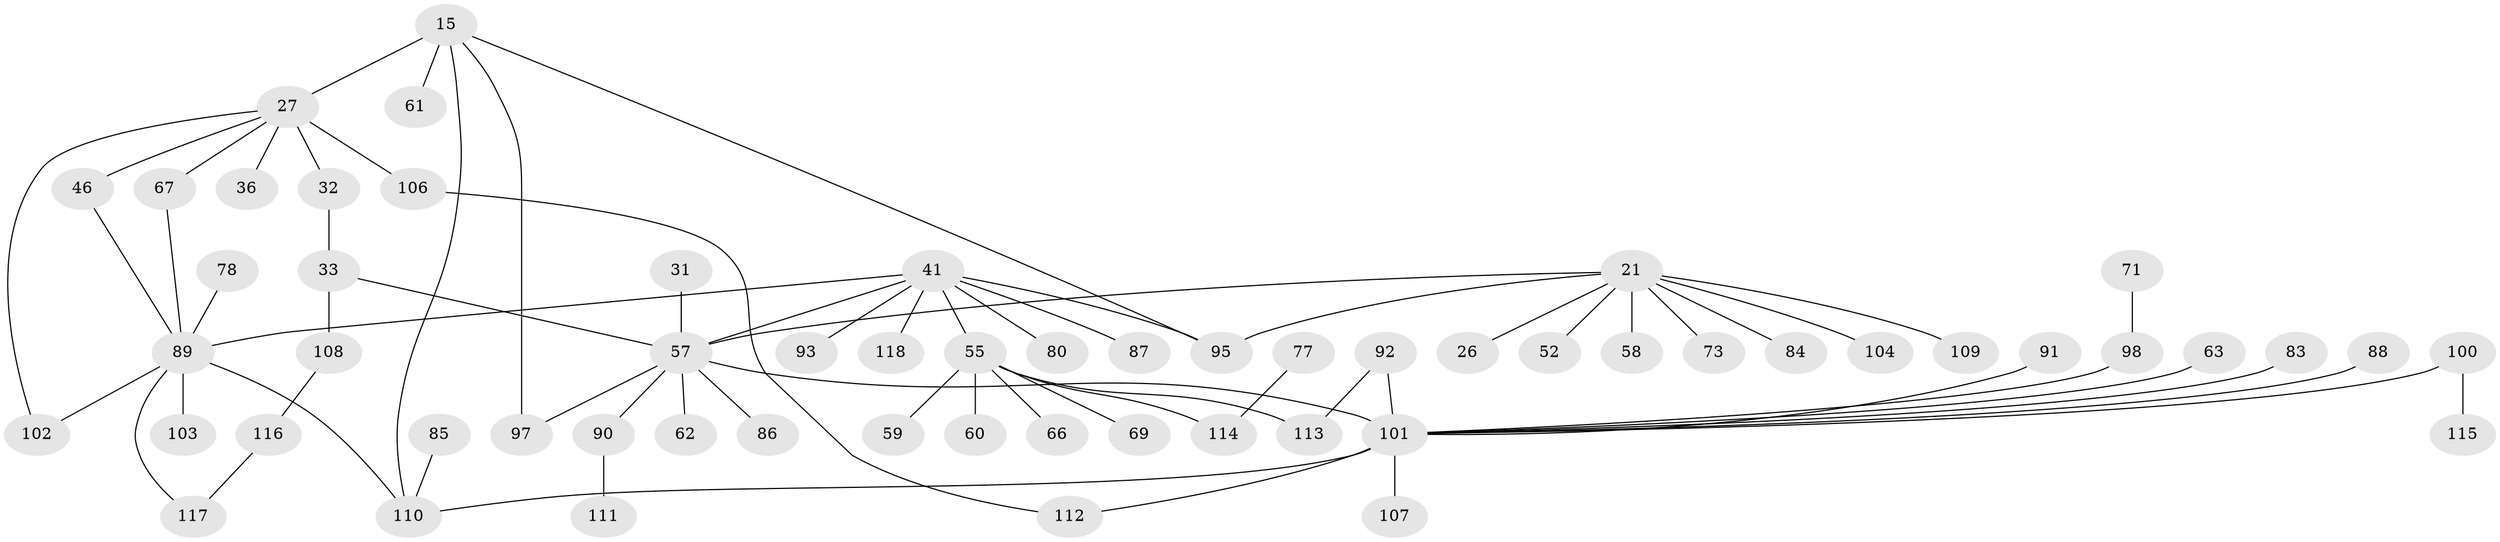 // original degree distribution, {8: 0.025423728813559324, 4: 0.09322033898305085, 3: 0.15254237288135594, 5: 0.05084745762711865, 6: 0.01694915254237288, 2: 0.288135593220339, 1: 0.3728813559322034}
// Generated by graph-tools (version 1.1) at 2025/42/03/09/25 04:42:21]
// undirected, 59 vertices, 69 edges
graph export_dot {
graph [start="1"]
  node [color=gray90,style=filled];
  15 [super="+11"];
  21 [super="+6+12"];
  26;
  27;
  31;
  32;
  33;
  36;
  41 [super="+3"];
  46;
  52;
  55 [super="+14"];
  57 [super="+13+39"];
  58;
  59;
  60;
  61;
  62;
  63 [super="+44"];
  66;
  67;
  69 [super="+30"];
  71;
  73;
  77;
  78;
  80 [super="+5+37"];
  83;
  84;
  85;
  86;
  87;
  88;
  89 [super="+10+19+65"];
  90 [super="+82"];
  91;
  92;
  93;
  95 [super="+9"];
  97 [super="+51"];
  98 [super="+38"];
  100;
  101 [super="+72+75+99+94"];
  102 [super="+54"];
  103;
  104;
  106;
  107;
  108 [super="+45"];
  109 [super="+105"];
  110 [super="+64+34+25+49+68"];
  111;
  112 [super="+96"];
  113;
  114 [super="+40"];
  115;
  116;
  117;
  118;
  15 -- 27 [weight=2];
  15 -- 61;
  15 -- 110;
  15 -- 97;
  15 -- 95;
  21 -- 73;
  21 -- 58;
  21 -- 104;
  21 -- 109 [weight=2];
  21 -- 52;
  21 -- 26;
  21 -- 84;
  21 -- 57 [weight=2];
  21 -- 95;
  27 -- 32;
  27 -- 36;
  27 -- 46;
  27 -- 106;
  27 -- 67;
  27 -- 102;
  31 -- 57;
  32 -- 33;
  33 -- 108 [weight=2];
  33 -- 57;
  41 -- 55 [weight=2];
  41 -- 87;
  41 -- 80;
  41 -- 118;
  41 -- 93;
  41 -- 89 [weight=2];
  41 -- 57;
  41 -- 95;
  46 -- 89;
  55 -- 66;
  55 -- 113;
  55 -- 59;
  55 -- 60;
  55 -- 114;
  55 -- 69;
  57 -- 62;
  57 -- 86;
  57 -- 97;
  57 -- 101 [weight=5];
  57 -- 90;
  63 -- 101;
  67 -- 89;
  71 -- 98;
  77 -- 114;
  78 -- 89;
  83 -- 101;
  85 -- 110;
  88 -- 101;
  89 -- 117;
  89 -- 103;
  89 -- 102;
  89 -- 110;
  90 -- 111;
  91 -- 101;
  92 -- 113;
  92 -- 101;
  98 -- 101;
  100 -- 115;
  100 -- 101;
  101 -- 107;
  101 -- 110;
  101 -- 112;
  106 -- 112;
  108 -- 116;
  116 -- 117;
}
